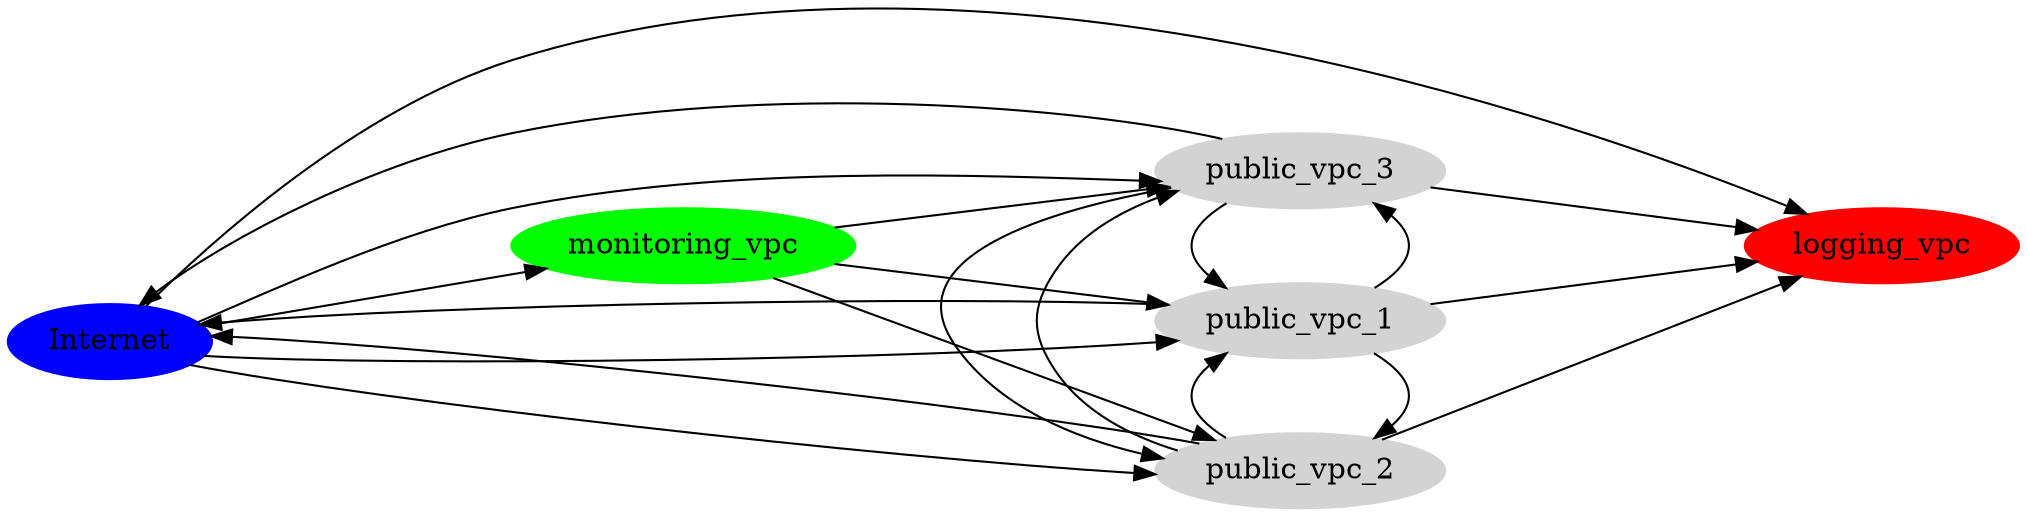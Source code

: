 digraph G {
    #http://www.graphviz.org/pdf/dotguide.pdf
    rankdir = LR

    Internet [ color = blue, style = filled ]
    monitoring_vpc [ color = green, style = filled ]
    logging_vpc [ color = red, style = filled ]

    public_vpc_1 [ color = lightgray, style = filled ]
    public_vpc_2 [ color = lightgray, style = filled ]
    public_vpc_3 [ color = lightgray, style = filled ]

    ranksep = 2.0
    nodesep = .5

    Internet -> public_vpc_1;
    Internet -> public_vpc_2;
    Internet -> public_vpc_3;

    {
        rank = same;
        Internet;
    }

    {
        rank = same;
        monitoring_vpc;
    }

    {
        rank = same;
        logging_vpc;
    }

    {
        rank = same;
        public_vpc_1; public_vpc_2; public_vpc_3;
    }


    Internet -> monitoring_vpc;
    Internet -> logging_vpc;

    monitoring_vpc -> public_vpc_1;
    monitoring_vpc -> public_vpc_2;
    monitoring_vpc -> public_vpc_3;

    public_vpc_1 -> logging_vpc;
    public_vpc_2 -> logging_vpc;
    public_vpc_3 -> logging_vpc;

    public_vpc_1 -> Internet;
    public_vpc_2 -> Internet;
    public_vpc_3 -> Internet;

    public_vpc_1 -> public_vpc_2;
    public_vpc_1 -> public_vpc_3;

    public_vpc_2 -> public_vpc_1;
    public_vpc_2 -> public_vpc_3;

    public_vpc_3 -> public_vpc_1;
    public_vpc_3 -> public_vpc_2;
}

